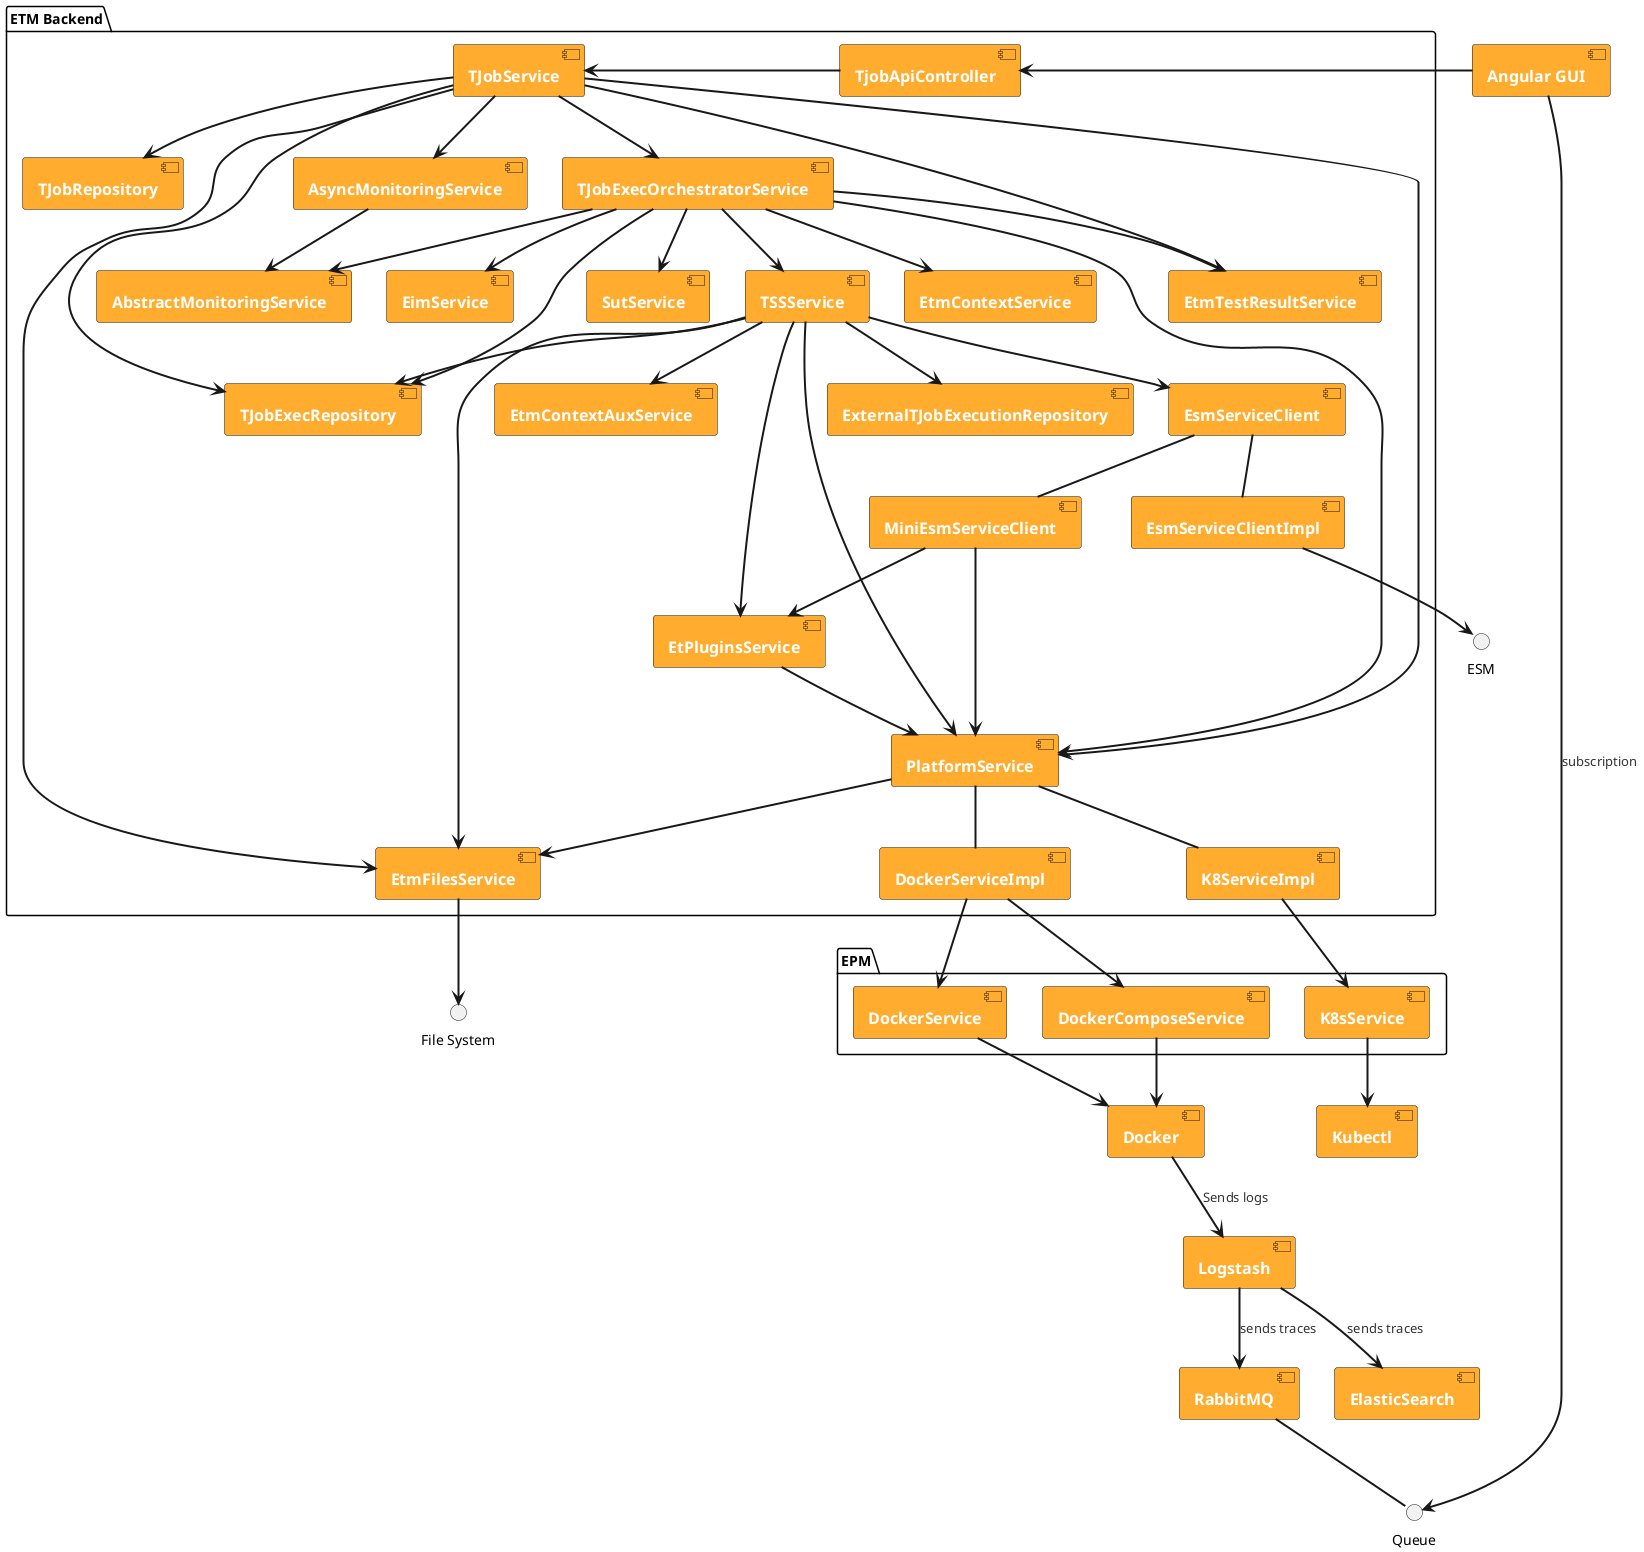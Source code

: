 @startuml

skinparam component {
    FontSize 16
    FontStyle bold
    FontColor white
    BackgroundColor #ffac2f
    ArrowFontColor #333333
    ArrowThickness 2
}
' skinparam linetype polyline|ortho

' Relations

package "ETM Backend" {
    [TjobApiController] -left-> [TJobService]

    [TJobService] --> [TJobRepository]
    [TJobService] --> [TJobExecRepository]
    [TJobService] --> [TJobExecOrchestratorService]
    [TJobService] --> [EtmTestResultService]
    [TJobService] --> [EtmFilesService]
    [TJobService] --> [AsyncMonitoringService]
    [TJobService] --> [PlatformService]

    [TJobExecOrchestratorService] --> [TJobExecRepository]
    [TJobExecOrchestratorService] --> [TSSService]
    [TJobExecOrchestratorService] --> [SutService]
    [TJobExecOrchestratorService] --> [AbstractMonitoringService]
    [TJobExecOrchestratorService] --> [EtmContextService]
    [TJobExecOrchestratorService] --> [EimService]
    [TJobExecOrchestratorService] --> [EtmTestResultService]
    [TJobExecOrchestratorService] --> [PlatformService]

    [AsyncMonitoringService] --> [AbstractMonitoringService]

    [PlatformService] --> [EtmFilesService]
    [PlatformService] -- [DockerServiceImpl]
    [PlatformService] -- [K8ServiceImpl]


    [TSSService] --> [EsmServiceClient]
    [TSSService] --> [EtmContextAuxService]
    [TSSService] --> [EtmFilesService]
    [TSSService] --> [PlatformService]

    [TSSService] --> [TJobExecRepository]
    [TSSService] --> [ExternalTJobExecutionRepository]
    [TSSService] --> [EtPluginsService]

    [EtPluginsService] --> [PlatformService]


    [EsmServiceClient] -- [EsmServiceClientImpl]
    [EsmServiceClient] -- [MiniEsmServiceClient]

    [MiniEsmServiceClient] --> [PlatformService]
    [MiniEsmServiceClient] --> [EtPluginsService]
}

package "EPM" {
    [DockerServiceImpl] --> [DockerService]
    [DockerServiceImpl] --> [DockerComposeService]

    [K8ServiceImpl] --> [K8sService]
}

[DockerService] --> [Docker]
[DockerComposeService] --> [Docker]

[K8sService] --> [Kubectl]

[Docker] --> [Logstash]: Sends logs

[RabbitMQ] -- () "Queue"
[Angular GUI] --> () "Queue": subscription

[Logstash] --> [ElasticSearch]: sends traces
[Logstash] --> [RabbitMQ]: sends traces

[EsmServiceClientImpl] --> () "ESM"

[EtmFilesService] --> () "File System"

[Angular GUI] -right-> [TjobApiController]


@enduml